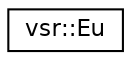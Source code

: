 digraph G
{
  edge [fontname="Helvetica",fontsize="11",labelfontname="Helvetica",labelfontsize="11"];
  node [fontname="Helvetica",fontsize="11",shape=record];
  rankdir="LR";
  Node1 [label="vsr::Eu",height=0.2,width=0.4,color="black", fillcolor="white", style="filled",URL="$classvsr_1_1_eu.html"];
}
